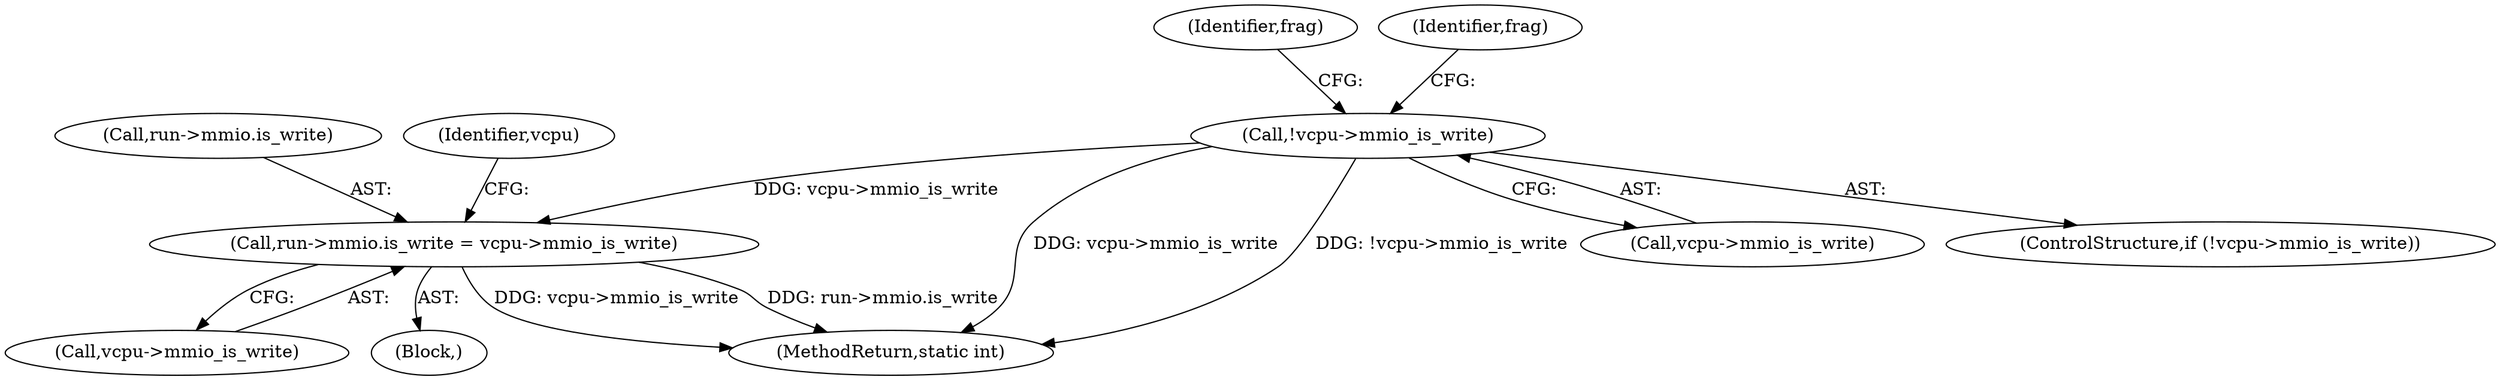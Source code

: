 digraph "0_linux_a08d3b3b99efd509133946056531cdf8f3a0c09b@API" {
"1000253" [label="(Call,run->mmio.is_write = vcpu->mmio_is_write)"];
"1000138" [label="(Call,!vcpu->mmio_is_write)"];
"1000144" [label="(Identifier,frag)"];
"1000259" [label="(Call,vcpu->mmio_is_write)"];
"1000106" [label="(Block,)"];
"1000253" [label="(Call,run->mmio.is_write = vcpu->mmio_is_write)"];
"1000138" [label="(Call,!vcpu->mmio_is_write)"];
"1000139" [label="(Call,vcpu->mmio_is_write)"];
"1000271" [label="(MethodReturn,static int)"];
"1000254" [label="(Call,run->mmio.is_write)"];
"1000137" [label="(ControlStructure,if (!vcpu->mmio_is_write))"];
"1000265" [label="(Identifier,vcpu)"];
"1000155" [label="(Identifier,frag)"];
"1000253" -> "1000106"  [label="AST: "];
"1000253" -> "1000259"  [label="CFG: "];
"1000254" -> "1000253"  [label="AST: "];
"1000259" -> "1000253"  [label="AST: "];
"1000265" -> "1000253"  [label="CFG: "];
"1000253" -> "1000271"  [label="DDG: vcpu->mmio_is_write"];
"1000253" -> "1000271"  [label="DDG: run->mmio.is_write"];
"1000138" -> "1000253"  [label="DDG: vcpu->mmio_is_write"];
"1000138" -> "1000137"  [label="AST: "];
"1000138" -> "1000139"  [label="CFG: "];
"1000139" -> "1000138"  [label="AST: "];
"1000144" -> "1000138"  [label="CFG: "];
"1000155" -> "1000138"  [label="CFG: "];
"1000138" -> "1000271"  [label="DDG: vcpu->mmio_is_write"];
"1000138" -> "1000271"  [label="DDG: !vcpu->mmio_is_write"];
}
